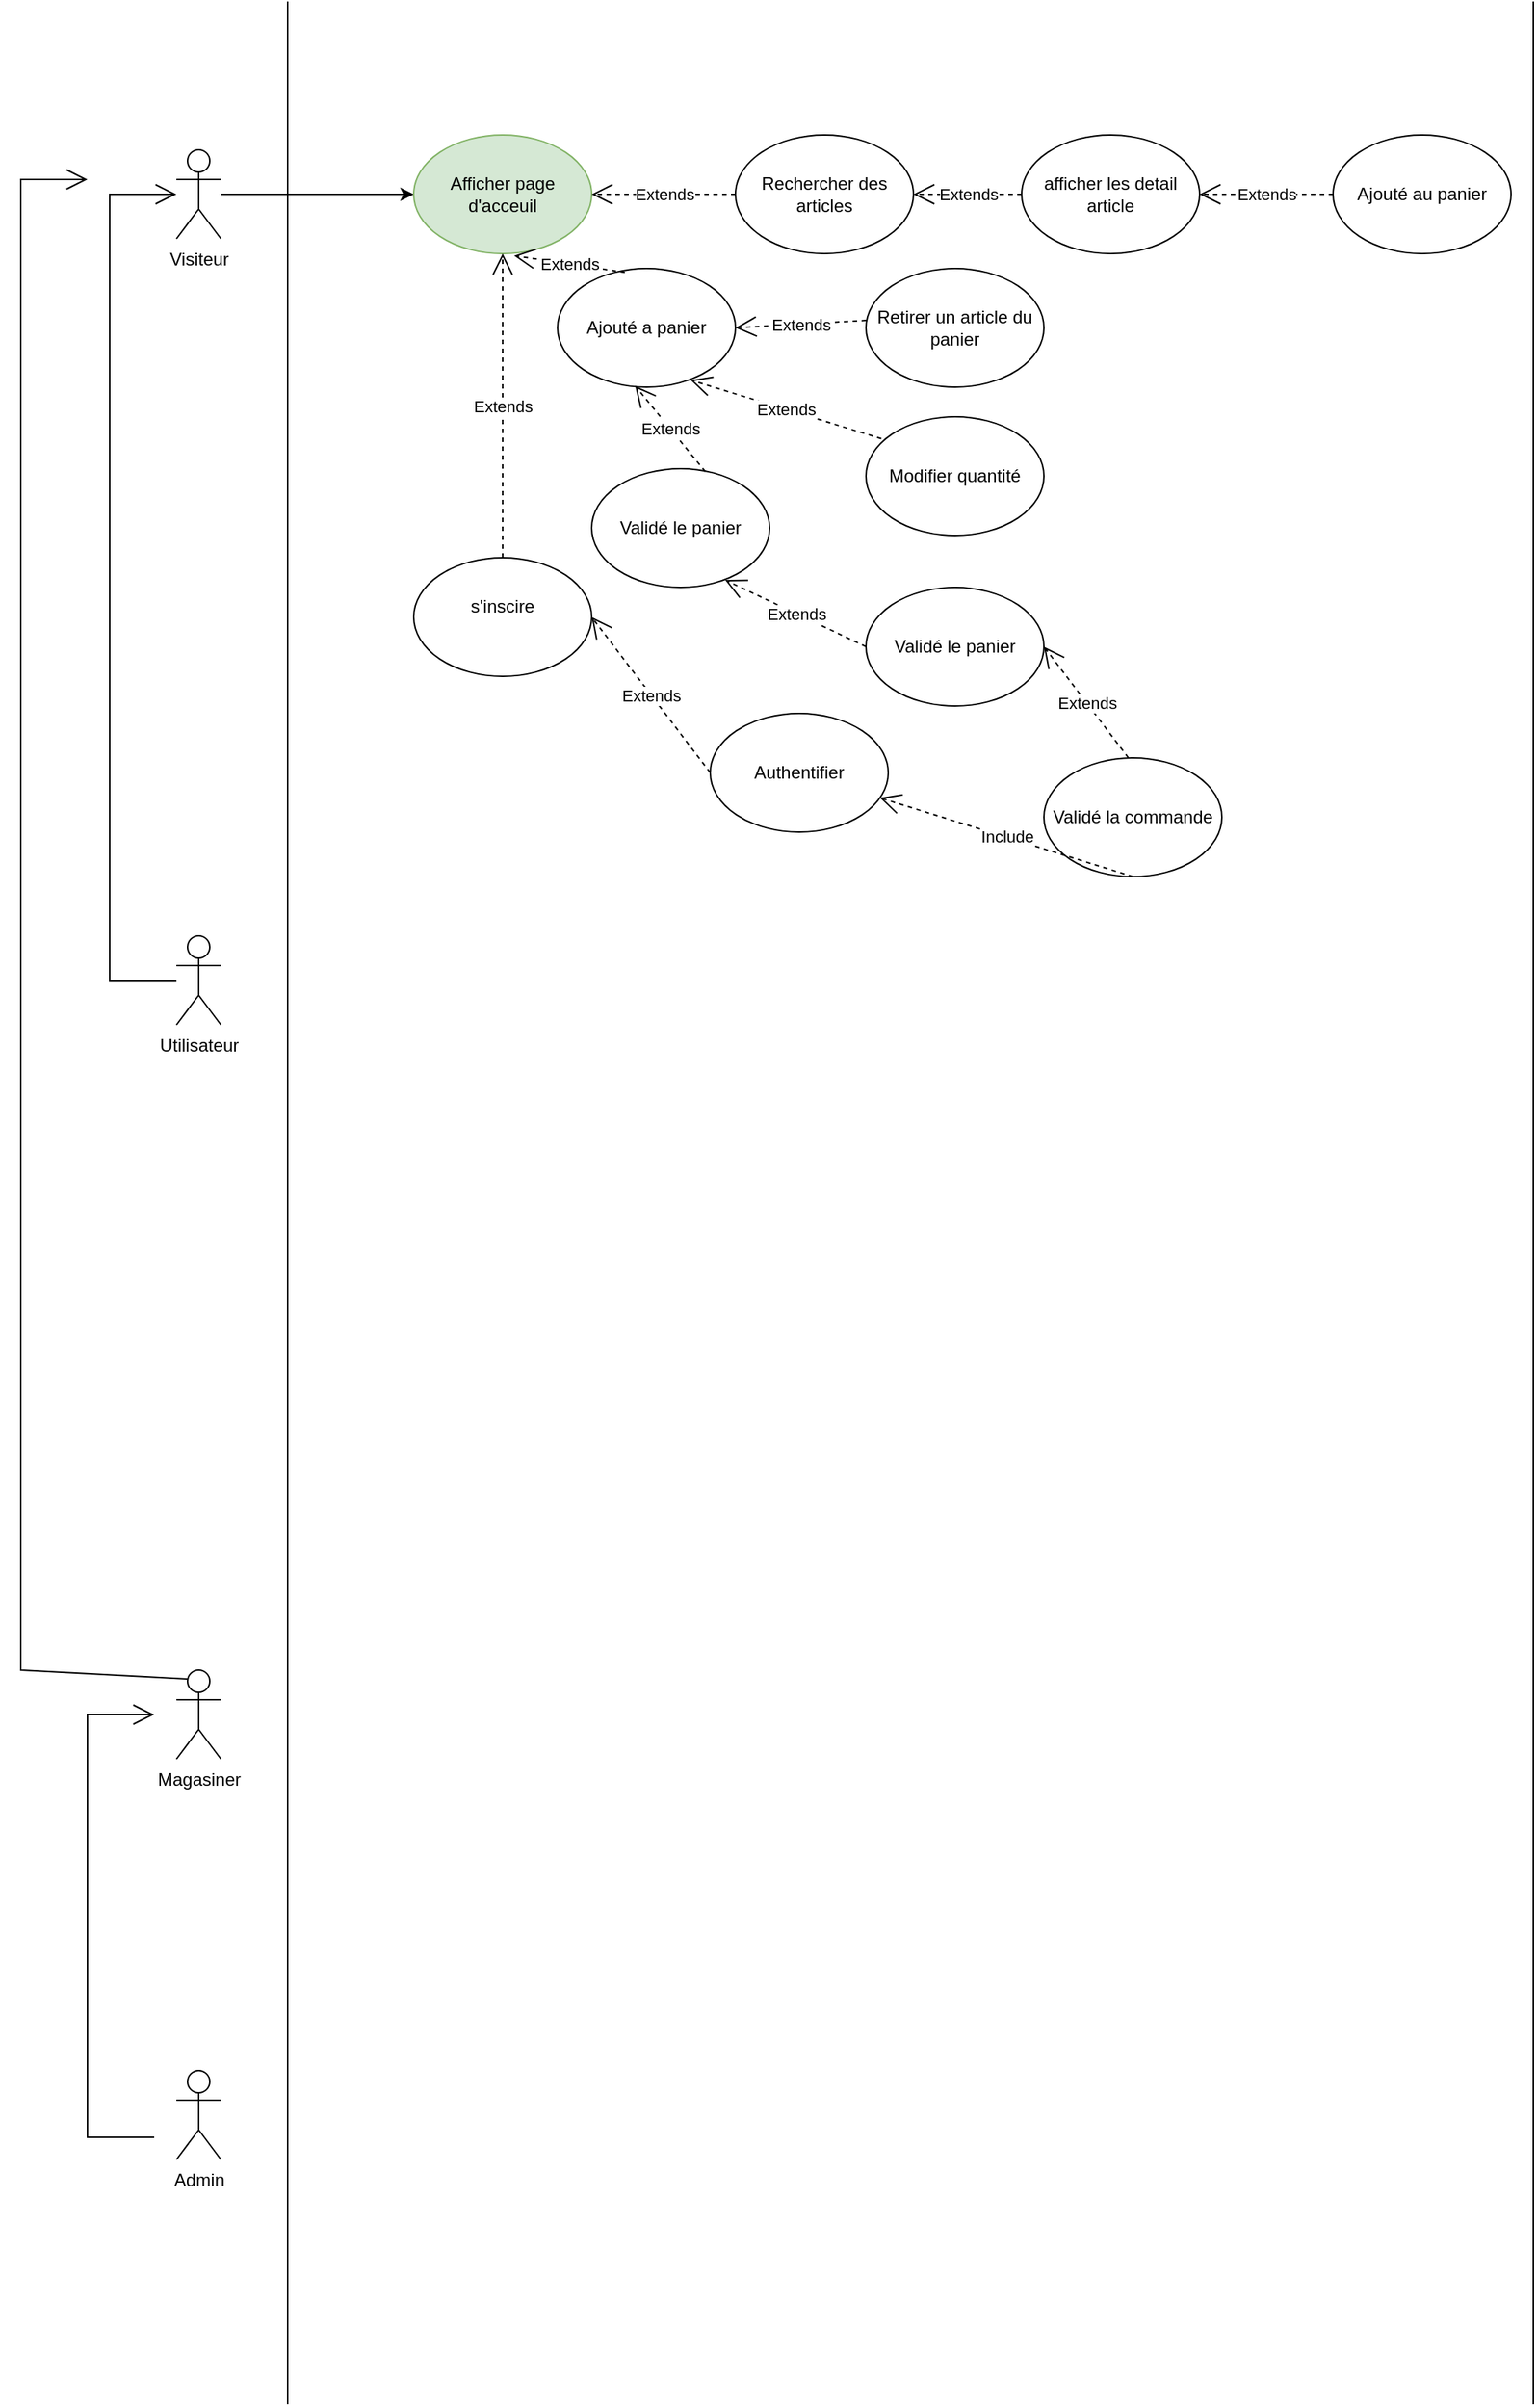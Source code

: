<mxfile version="25.0.1">
  <diagram id="C5RBs43oDa-KdzZeNtuy" name="Page-1">
    <mxGraphModel dx="4449" dy="1103" grid="1" gridSize="15" guides="1" tooltips="1" connect="1" arrows="1" fold="1" page="1" pageScale="1" pageWidth="1200" pageHeight="1600" math="0" shadow="0">
      <root>
        <mxCell id="WIyWlLk6GJQsqaUBKTNV-0" />
        <mxCell id="WIyWlLk6GJQsqaUBKTNV-1" parent="WIyWlLk6GJQsqaUBKTNV-0" />
        <mxCell id="fpNWBBfMAt2I25Xqpc0E-0" value="&lt;div&gt;Visiteur&lt;/div&gt;&lt;div&gt;&lt;br&gt;&lt;/div&gt;" style="shape=umlActor;verticalLabelPosition=bottom;verticalAlign=top;html=1;outlineConnect=0;" vertex="1" parent="WIyWlLk6GJQsqaUBKTNV-1">
          <mxGeometry x="-1755" y="100" width="30" height="60" as="geometry" />
        </mxCell>
        <mxCell id="fpNWBBfMAt2I25Xqpc0E-3" value="Magasiner&lt;div&gt;&lt;br&gt;&lt;/div&gt;" style="shape=umlActor;verticalLabelPosition=bottom;verticalAlign=top;html=1;outlineConnect=0;" vertex="1" parent="WIyWlLk6GJQsqaUBKTNV-1">
          <mxGeometry x="-1755" y="1125" width="30" height="60" as="geometry" />
        </mxCell>
        <mxCell id="fpNWBBfMAt2I25Xqpc0E-4" value="Utilisateur" style="shape=umlActor;verticalLabelPosition=bottom;verticalAlign=top;html=1;outlineConnect=0;" vertex="1" parent="WIyWlLk6GJQsqaUBKTNV-1">
          <mxGeometry x="-1755" y="630" width="30" height="60" as="geometry" />
        </mxCell>
        <mxCell id="fpNWBBfMAt2I25Xqpc0E-6" value="" style="endArrow=classic;html=1;rounded=0;" edge="1" parent="WIyWlLk6GJQsqaUBKTNV-1" source="fpNWBBfMAt2I25Xqpc0E-0">
          <mxGeometry width="50" height="50" relative="1" as="geometry">
            <mxPoint x="-1385" y="400" as="sourcePoint" />
            <mxPoint x="-1595" y="130" as="targetPoint" />
          </mxGeometry>
        </mxCell>
        <mxCell id="fpNWBBfMAt2I25Xqpc0E-7" value="Afficher page d&#39;acceuil" style="ellipse;whiteSpace=wrap;html=1;fillColor=#d5e8d4;strokeColor=#82b366;" vertex="1" parent="WIyWlLk6GJQsqaUBKTNV-1">
          <mxGeometry x="-1595" y="90" width="120" height="80" as="geometry" />
        </mxCell>
        <mxCell id="fpNWBBfMAt2I25Xqpc0E-8" value="Rechercher des articles" style="ellipse;whiteSpace=wrap;html=1;" vertex="1" parent="WIyWlLk6GJQsqaUBKTNV-1">
          <mxGeometry x="-1378" y="90" width="120" height="80" as="geometry" />
        </mxCell>
        <mxCell id="fpNWBBfMAt2I25Xqpc0E-9" value="afficher les detail article" style="ellipse;whiteSpace=wrap;html=1;" vertex="1" parent="WIyWlLk6GJQsqaUBKTNV-1">
          <mxGeometry x="-1185" y="90" width="120" height="80" as="geometry" />
        </mxCell>
        <mxCell id="fpNWBBfMAt2I25Xqpc0E-41" value="Ajouté au panier" style="ellipse;whiteSpace=wrap;html=1;" vertex="1" parent="WIyWlLk6GJQsqaUBKTNV-1">
          <mxGeometry x="-975" y="90" width="120" height="80" as="geometry" />
        </mxCell>
        <mxCell id="fpNWBBfMAt2I25Xqpc0E-49" value="Ajouté a panier" style="ellipse;whiteSpace=wrap;html=1;" vertex="1" parent="WIyWlLk6GJQsqaUBKTNV-1">
          <mxGeometry x="-1498" y="180" width="120" height="80" as="geometry" />
        </mxCell>
        <mxCell id="fpNWBBfMAt2I25Xqpc0E-50" value="Retirer un article du panier" style="ellipse;whiteSpace=wrap;html=1;" vertex="1" parent="WIyWlLk6GJQsqaUBKTNV-1">
          <mxGeometry x="-1290" y="180" width="120" height="80" as="geometry" />
        </mxCell>
        <mxCell id="fpNWBBfMAt2I25Xqpc0E-52" value="" style="endArrow=none;html=1;rounded=0;" edge="1" parent="WIyWlLk6GJQsqaUBKTNV-1">
          <mxGeometry width="50" height="50" relative="1" as="geometry">
            <mxPoint x="-1680" as="sourcePoint" />
            <mxPoint x="-1680" y="1620" as="targetPoint" />
          </mxGeometry>
        </mxCell>
        <mxCell id="fpNWBBfMAt2I25Xqpc0E-53" value="" style="endArrow=none;html=1;rounded=0;" edge="1" parent="WIyWlLk6GJQsqaUBKTNV-1">
          <mxGeometry width="50" height="50" relative="1" as="geometry">
            <mxPoint x="-840" as="sourcePoint" />
            <mxPoint x="-840" y="1620" as="targetPoint" />
          </mxGeometry>
        </mxCell>
        <mxCell id="fpNWBBfMAt2I25Xqpc0E-55" value="Modifier quantité" style="ellipse;whiteSpace=wrap;html=1;" vertex="1" parent="WIyWlLk6GJQsqaUBKTNV-1">
          <mxGeometry x="-1290" y="280" width="120" height="80" as="geometry" />
        </mxCell>
        <mxCell id="fpNWBBfMAt2I25Xqpc0E-56" value="Validé le panier" style="ellipse;whiteSpace=wrap;html=1;" vertex="1" parent="WIyWlLk6GJQsqaUBKTNV-1">
          <mxGeometry x="-1475" y="315" width="120" height="80" as="geometry" />
        </mxCell>
        <mxCell id="fpNWBBfMAt2I25Xqpc0E-59" value="Extends" style="endArrow=open;endSize=12;dashed=1;html=1;rounded=0;entryX=0.564;entryY=1.017;entryDx=0;entryDy=0;entryPerimeter=0;exitX=0.378;exitY=0.033;exitDx=0;exitDy=0;exitPerimeter=0;" edge="1" parent="WIyWlLk6GJQsqaUBKTNV-1" source="fpNWBBfMAt2I25Xqpc0E-49" target="fpNWBBfMAt2I25Xqpc0E-7">
          <mxGeometry width="160" relative="1" as="geometry">
            <mxPoint x="-1485" y="195" as="sourcePoint" />
            <mxPoint x="-1325" y="195" as="targetPoint" />
          </mxGeometry>
        </mxCell>
        <mxCell id="fpNWBBfMAt2I25Xqpc0E-60" value="Extends" style="endArrow=open;endSize=12;dashed=1;html=1;rounded=0;entryX=1;entryY=0.5;entryDx=0;entryDy=0;exitX=0;exitY=0.5;exitDx=0;exitDy=0;" edge="1" parent="WIyWlLk6GJQsqaUBKTNV-1" source="fpNWBBfMAt2I25Xqpc0E-8" target="fpNWBBfMAt2I25Xqpc0E-7">
          <mxGeometry width="160" relative="1" as="geometry">
            <mxPoint x="-1485" y="248" as="sourcePoint" />
            <mxPoint x="-1512" y="186" as="targetPoint" />
          </mxGeometry>
        </mxCell>
        <mxCell id="fpNWBBfMAt2I25Xqpc0E-61" value="Extends" style="endArrow=open;endSize=12;dashed=1;html=1;rounded=0;entryX=0.436;entryY=0.989;entryDx=0;entryDy=0;entryPerimeter=0;exitX=0.639;exitY=0.025;exitDx=0;exitDy=0;exitPerimeter=0;" edge="1" parent="WIyWlLk6GJQsqaUBKTNV-1" source="fpNWBBfMAt2I25Xqpc0E-56" target="fpNWBBfMAt2I25Xqpc0E-49">
          <mxGeometry width="160" relative="1" as="geometry">
            <mxPoint x="-1448" y="372" as="sourcePoint" />
            <mxPoint x="-1475" y="310" as="targetPoint" />
          </mxGeometry>
        </mxCell>
        <mxCell id="fpNWBBfMAt2I25Xqpc0E-62" value="Extends" style="endArrow=open;endSize=12;dashed=1;html=1;rounded=0;entryX=0.748;entryY=0.941;entryDx=0;entryDy=0;entryPerimeter=0;exitX=0.086;exitY=0.184;exitDx=0;exitDy=0;exitPerimeter=0;" edge="1" parent="WIyWlLk6GJQsqaUBKTNV-1" source="fpNWBBfMAt2I25Xqpc0E-55" target="fpNWBBfMAt2I25Xqpc0E-49">
          <mxGeometry width="160" relative="1" as="geometry">
            <mxPoint x="-1453" y="392" as="sourcePoint" />
            <mxPoint x="-1460" y="325" as="targetPoint" />
          </mxGeometry>
        </mxCell>
        <mxCell id="fpNWBBfMAt2I25Xqpc0E-63" value="Extends" style="endArrow=open;endSize=12;dashed=1;html=1;rounded=0;entryX=1;entryY=0.5;entryDx=0;entryDy=0;exitX=0;exitY=0.438;exitDx=0;exitDy=0;exitPerimeter=0;" edge="1" parent="WIyWlLk6GJQsqaUBKTNV-1" source="fpNWBBfMAt2I25Xqpc0E-50" target="fpNWBBfMAt2I25Xqpc0E-49">
          <mxGeometry width="160" relative="1" as="geometry">
            <mxPoint x="-1295" y="435" as="sourcePoint" />
            <mxPoint x="-1440" y="320" as="targetPoint" />
          </mxGeometry>
        </mxCell>
        <mxCell id="fpNWBBfMAt2I25Xqpc0E-64" value="Validé le panier" style="ellipse;whiteSpace=wrap;html=1;" vertex="1" parent="WIyWlLk6GJQsqaUBKTNV-1">
          <mxGeometry x="-1290" y="395" width="120" height="80" as="geometry" />
        </mxCell>
        <mxCell id="fpNWBBfMAt2I25Xqpc0E-65" value="Extends" style="endArrow=open;endSize=12;dashed=1;html=1;rounded=0;entryX=0.75;entryY=0.938;entryDx=0;entryDy=0;entryPerimeter=0;exitX=0;exitY=0.5;exitDx=0;exitDy=0;" edge="1" parent="WIyWlLk6GJQsqaUBKTNV-1" source="fpNWBBfMAt2I25Xqpc0E-64" target="fpNWBBfMAt2I25Xqpc0E-56">
          <mxGeometry width="160" relative="1" as="geometry">
            <mxPoint x="-1295" y="435" as="sourcePoint" />
            <mxPoint x="-1440" y="320" as="targetPoint" />
          </mxGeometry>
        </mxCell>
        <mxCell id="fpNWBBfMAt2I25Xqpc0E-66" value="Validé la commande" style="ellipse;whiteSpace=wrap;html=1;" vertex="1" parent="WIyWlLk6GJQsqaUBKTNV-1">
          <mxGeometry x="-1170" y="510" width="120" height="80" as="geometry" />
        </mxCell>
        <mxCell id="fpNWBBfMAt2I25Xqpc0E-67" value="Extends" style="endArrow=open;endSize=12;dashed=1;html=1;rounded=0;entryX=1;entryY=0.5;entryDx=0;entryDy=0;exitX=0.475;exitY=0;exitDx=0;exitDy=0;exitPerimeter=0;" edge="1" parent="WIyWlLk6GJQsqaUBKTNV-1" source="fpNWBBfMAt2I25Xqpc0E-66" target="fpNWBBfMAt2I25Xqpc0E-64">
          <mxGeometry width="160" relative="1" as="geometry">
            <mxPoint x="-1391" y="529" as="sourcePoint" />
            <mxPoint x="-1440" y="465" as="targetPoint" />
          </mxGeometry>
        </mxCell>
        <mxCell id="fpNWBBfMAt2I25Xqpc0E-68" value="Authentifier" style="ellipse;whiteSpace=wrap;html=1;" vertex="1" parent="WIyWlLk6GJQsqaUBKTNV-1">
          <mxGeometry x="-1395" y="480" width="120" height="80" as="geometry" />
        </mxCell>
        <mxCell id="fpNWBBfMAt2I25Xqpc0E-69" value="Include" style="endArrow=open;endSize=12;dashed=1;html=1;rounded=0;exitX=0.5;exitY=1;exitDx=0;exitDy=0;" edge="1" parent="WIyWlLk6GJQsqaUBKTNV-1" source="fpNWBBfMAt2I25Xqpc0E-66" target="fpNWBBfMAt2I25Xqpc0E-68">
          <mxGeometry width="160" relative="1" as="geometry">
            <mxPoint x="-1170" y="565" as="sourcePoint" />
            <mxPoint x="-1125" y="672" as="targetPoint" />
          </mxGeometry>
        </mxCell>
        <mxCell id="fpNWBBfMAt2I25Xqpc0E-70" value="Extends" style="endArrow=open;endSize=12;dashed=1;html=1;rounded=0;entryX=1;entryY=0.5;entryDx=0;entryDy=0;" edge="1" parent="WIyWlLk6GJQsqaUBKTNV-1" source="fpNWBBfMAt2I25Xqpc0E-9" target="fpNWBBfMAt2I25Xqpc0E-8">
          <mxGeometry width="160" relative="1" as="geometry">
            <mxPoint x="-1335" y="300" as="sourcePoint" />
            <mxPoint x="-1410" y="285" as="targetPoint" />
          </mxGeometry>
        </mxCell>
        <mxCell id="fpNWBBfMAt2I25Xqpc0E-71" value="Extends" style="endArrow=open;endSize=12;dashed=1;html=1;rounded=0;entryX=1;entryY=0.5;entryDx=0;entryDy=0;exitX=0;exitY=0.5;exitDx=0;exitDy=0;" edge="1" parent="WIyWlLk6GJQsqaUBKTNV-1" source="fpNWBBfMAt2I25Xqpc0E-41" target="fpNWBBfMAt2I25Xqpc0E-9">
          <mxGeometry width="160" relative="1" as="geometry">
            <mxPoint x="-1170" y="145" as="sourcePoint" />
            <mxPoint x="-1243" y="145" as="targetPoint" />
          </mxGeometry>
        </mxCell>
        <mxCell id="fpNWBBfMAt2I25Xqpc0E-74" value="s&#39;inscire&lt;div&gt;&lt;br&gt;&lt;/div&gt;" style="ellipse;whiteSpace=wrap;html=1;" vertex="1" parent="WIyWlLk6GJQsqaUBKTNV-1">
          <mxGeometry x="-1595" y="375" width="120" height="80" as="geometry" />
        </mxCell>
        <mxCell id="fpNWBBfMAt2I25Xqpc0E-75" value="Extends" style="endArrow=open;endSize=12;dashed=1;html=1;rounded=0;entryX=1;entryY=0.5;entryDx=0;entryDy=0;exitX=0;exitY=0.5;exitDx=0;exitDy=0;" edge="1" parent="WIyWlLk6GJQsqaUBKTNV-1" source="fpNWBBfMAt2I25Xqpc0E-68" target="fpNWBBfMAt2I25Xqpc0E-74">
          <mxGeometry width="160" relative="1" as="geometry">
            <mxPoint x="-1170" y="565" as="sourcePoint" />
            <mxPoint x="-1305" y="565" as="targetPoint" />
          </mxGeometry>
        </mxCell>
        <mxCell id="fpNWBBfMAt2I25Xqpc0E-76" value="Extends" style="endArrow=open;endSize=12;dashed=1;html=1;rounded=0;entryX=0.5;entryY=1;entryDx=0;entryDy=0;exitX=0.5;exitY=0;exitDx=0;exitDy=0;" edge="1" parent="WIyWlLk6GJQsqaUBKTNV-1" source="fpNWBBfMAt2I25Xqpc0E-74" target="fpNWBBfMAt2I25Xqpc0E-7">
          <mxGeometry width="160" relative="1" as="geometry">
            <mxPoint x="-1110" y="550" as="sourcePoint" />
            <mxPoint x="-1440" y="550" as="targetPoint" />
          </mxGeometry>
        </mxCell>
        <mxCell id="fpNWBBfMAt2I25Xqpc0E-77" value="" style="endArrow=open;endFill=1;endSize=12;html=1;rounded=0;" edge="1" parent="WIyWlLk6GJQsqaUBKTNV-1" source="fpNWBBfMAt2I25Xqpc0E-4" target="fpNWBBfMAt2I25Xqpc0E-0">
          <mxGeometry width="160" relative="1" as="geometry">
            <mxPoint x="-1500" y="630" as="sourcePoint" />
            <mxPoint x="-1340" y="630" as="targetPoint" />
            <Array as="points">
              <mxPoint x="-1800" y="660" />
              <mxPoint x="-1800" y="130" />
            </Array>
          </mxGeometry>
        </mxCell>
        <mxCell id="fpNWBBfMAt2I25Xqpc0E-78" value="" style="endArrow=open;endFill=1;endSize=12;html=1;rounded=0;exitX=0.25;exitY=0.1;exitDx=0;exitDy=0;exitPerimeter=0;" edge="1" parent="WIyWlLk6GJQsqaUBKTNV-1" source="fpNWBBfMAt2I25Xqpc0E-3">
          <mxGeometry width="160" relative="1" as="geometry">
            <mxPoint x="-1815" y="650" as="sourcePoint" />
            <mxPoint x="-1815" y="120" as="targetPoint" />
            <Array as="points">
              <mxPoint x="-1860" y="1125" />
              <mxPoint x="-1860" y="120" />
            </Array>
          </mxGeometry>
        </mxCell>
        <mxCell id="fpNWBBfMAt2I25Xqpc0E-79" value="&lt;div&gt;Admin&lt;/div&gt;&lt;div&gt;&lt;br&gt;&lt;/div&gt;" style="shape=umlActor;verticalLabelPosition=bottom;verticalAlign=top;html=1;outlineConnect=0;" vertex="1" parent="WIyWlLk6GJQsqaUBKTNV-1">
          <mxGeometry x="-1755" y="1395" width="30" height="60" as="geometry" />
        </mxCell>
        <mxCell id="fpNWBBfMAt2I25Xqpc0E-80" value="" style="endArrow=open;endFill=1;endSize=12;html=1;rounded=0;" edge="1" parent="WIyWlLk6GJQsqaUBKTNV-1">
          <mxGeometry width="160" relative="1" as="geometry">
            <mxPoint x="-1770" y="1440" as="sourcePoint" />
            <mxPoint x="-1770" y="1155" as="targetPoint" />
            <Array as="points">
              <mxPoint x="-1815" y="1440" />
              <mxPoint x="-1815" y="1155" />
            </Array>
          </mxGeometry>
        </mxCell>
      </root>
    </mxGraphModel>
  </diagram>
</mxfile>
